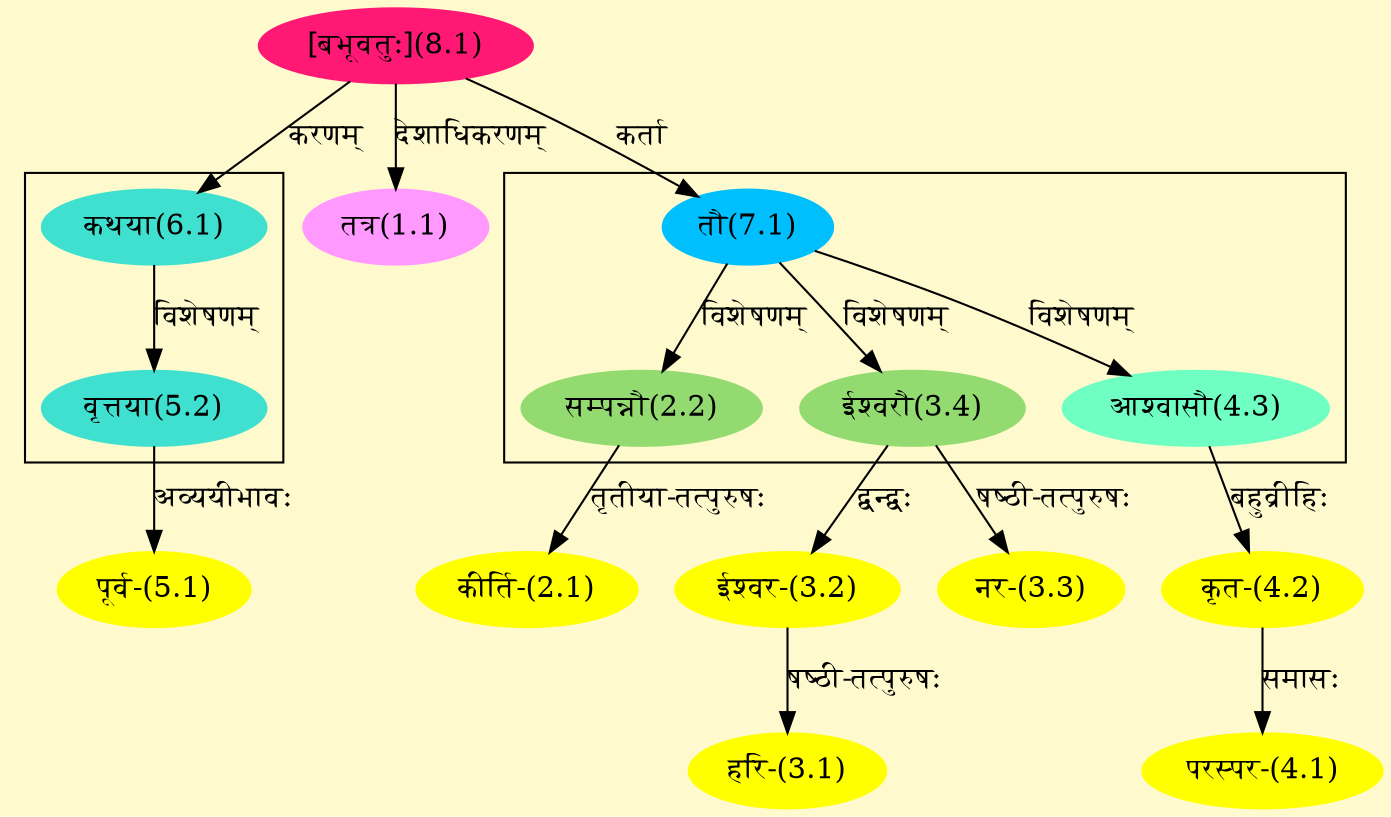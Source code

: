 digraph G{
rankdir=BT;
 compound=true;
 bgcolor="lemonchiffon1";

subgraph cluster_1{
Node2_2 [style=filled, color="#93DB70" label = "सम्पन्नौ(2.2)"]
Node7_1 [style=filled, color="#00BFFF" label = "तौ(7.1)"]
Node3_4 [style=filled, color="#93DB70" label = "ईश्वरौ(3.4)"]
Node4_3 [style=filled, color="#6FFFC3" label = "आश्वासौ(4.3)"]

}

subgraph cluster_2{
Node5_2 [style=filled, color="#40E0D0" label = "वृत्तया(5.2)"]
Node6_1 [style=filled, color="#40E0D0" label = "कथया(6.1)"]

}
Node1_1 [style=filled, color="#FF99FF" label = "तत्र(1.1)"]
Node8_1 [style=filled, color="#FF1975" label = "[बभूवतुः](8.1)"]
Node2_1 [style=filled, color="#FFFF00" label = "कीर्ति-(2.1)"]
Node2_2 [style=filled, color="#93DB70" label = "सम्पन्नौ(2.2)"]
Node3_1 [style=filled, color="#FFFF00" label = "हरि-(3.1)"]
Node3_2 [style=filled, color="#FFFF00" label = "ईश्वर-(3.2)"]
Node3_4 [style=filled, color="#93DB70" label = "ईश्वरौ(3.4)"]
Node3_3 [style=filled, color="#FFFF00" label = "नर-(3.3)"]
Node4_1 [style=filled, color="#FFFF00" label = "परस्पर-(4.1)"]
Node4_2 [style=filled, color="#FFFF00" label = "कृत-(4.2)"]
Node4_3 [style=filled, color="#6FFFC3" label = "आश्वासौ(4.3)"]
Node5_1 [style=filled, color="#FFFF00" label = "पूर्व-(5.1)"]
Node5_2 [style=filled, color="#40E0D0" label = "वृत्तया(5.2)"]
Node6_1 [style=filled, color="#40E0D0" label = "कथया(6.1)"]
Node7_1 [style=filled, color="#00BFFF" label = "तौ(7.1)"]
/* Start of Relations section */

Node1_1 -> Node8_1 [  label="देशाधिकरणम्"  dir="back" ]
Node2_1 -> Node2_2 [  label="तृतीया-तत्पुरुषः"  dir="back" ]
Node2_2 -> Node7_1 [  label="विशेषणम्"  dir="back" ]
Node3_1 -> Node3_2 [  label="षष्ठी-तत्पुरुषः"  dir="back" ]
Node3_2 -> Node3_4 [  label="द्वन्द्वः"  dir="back" ]
Node3_3 -> Node3_4 [  label="षष्ठी-तत्पुरुषः"  dir="back" ]
Node3_4 -> Node7_1 [  label="विशेषणम्"  dir="back" ]
Node4_1 -> Node4_2 [  label="समासः"  dir="back" ]
Node4_2 -> Node4_3 [  label="बहुव्रीहिः"  dir="back" ]
Node4_3 -> Node7_1 [  label="विशेषणम्"  dir="back" ]
Node5_1 -> Node5_2 [  label="अव्ययीभावः"  dir="back" ]
Node5_2 -> Node6_1 [  label="विशेषणम्"  dir="back" ]
Node6_1 -> Node8_1 [  label="करणम्"  dir="back" ]
Node7_1 -> Node8_1 [  label="कर्ता"  dir="back" ]
}
